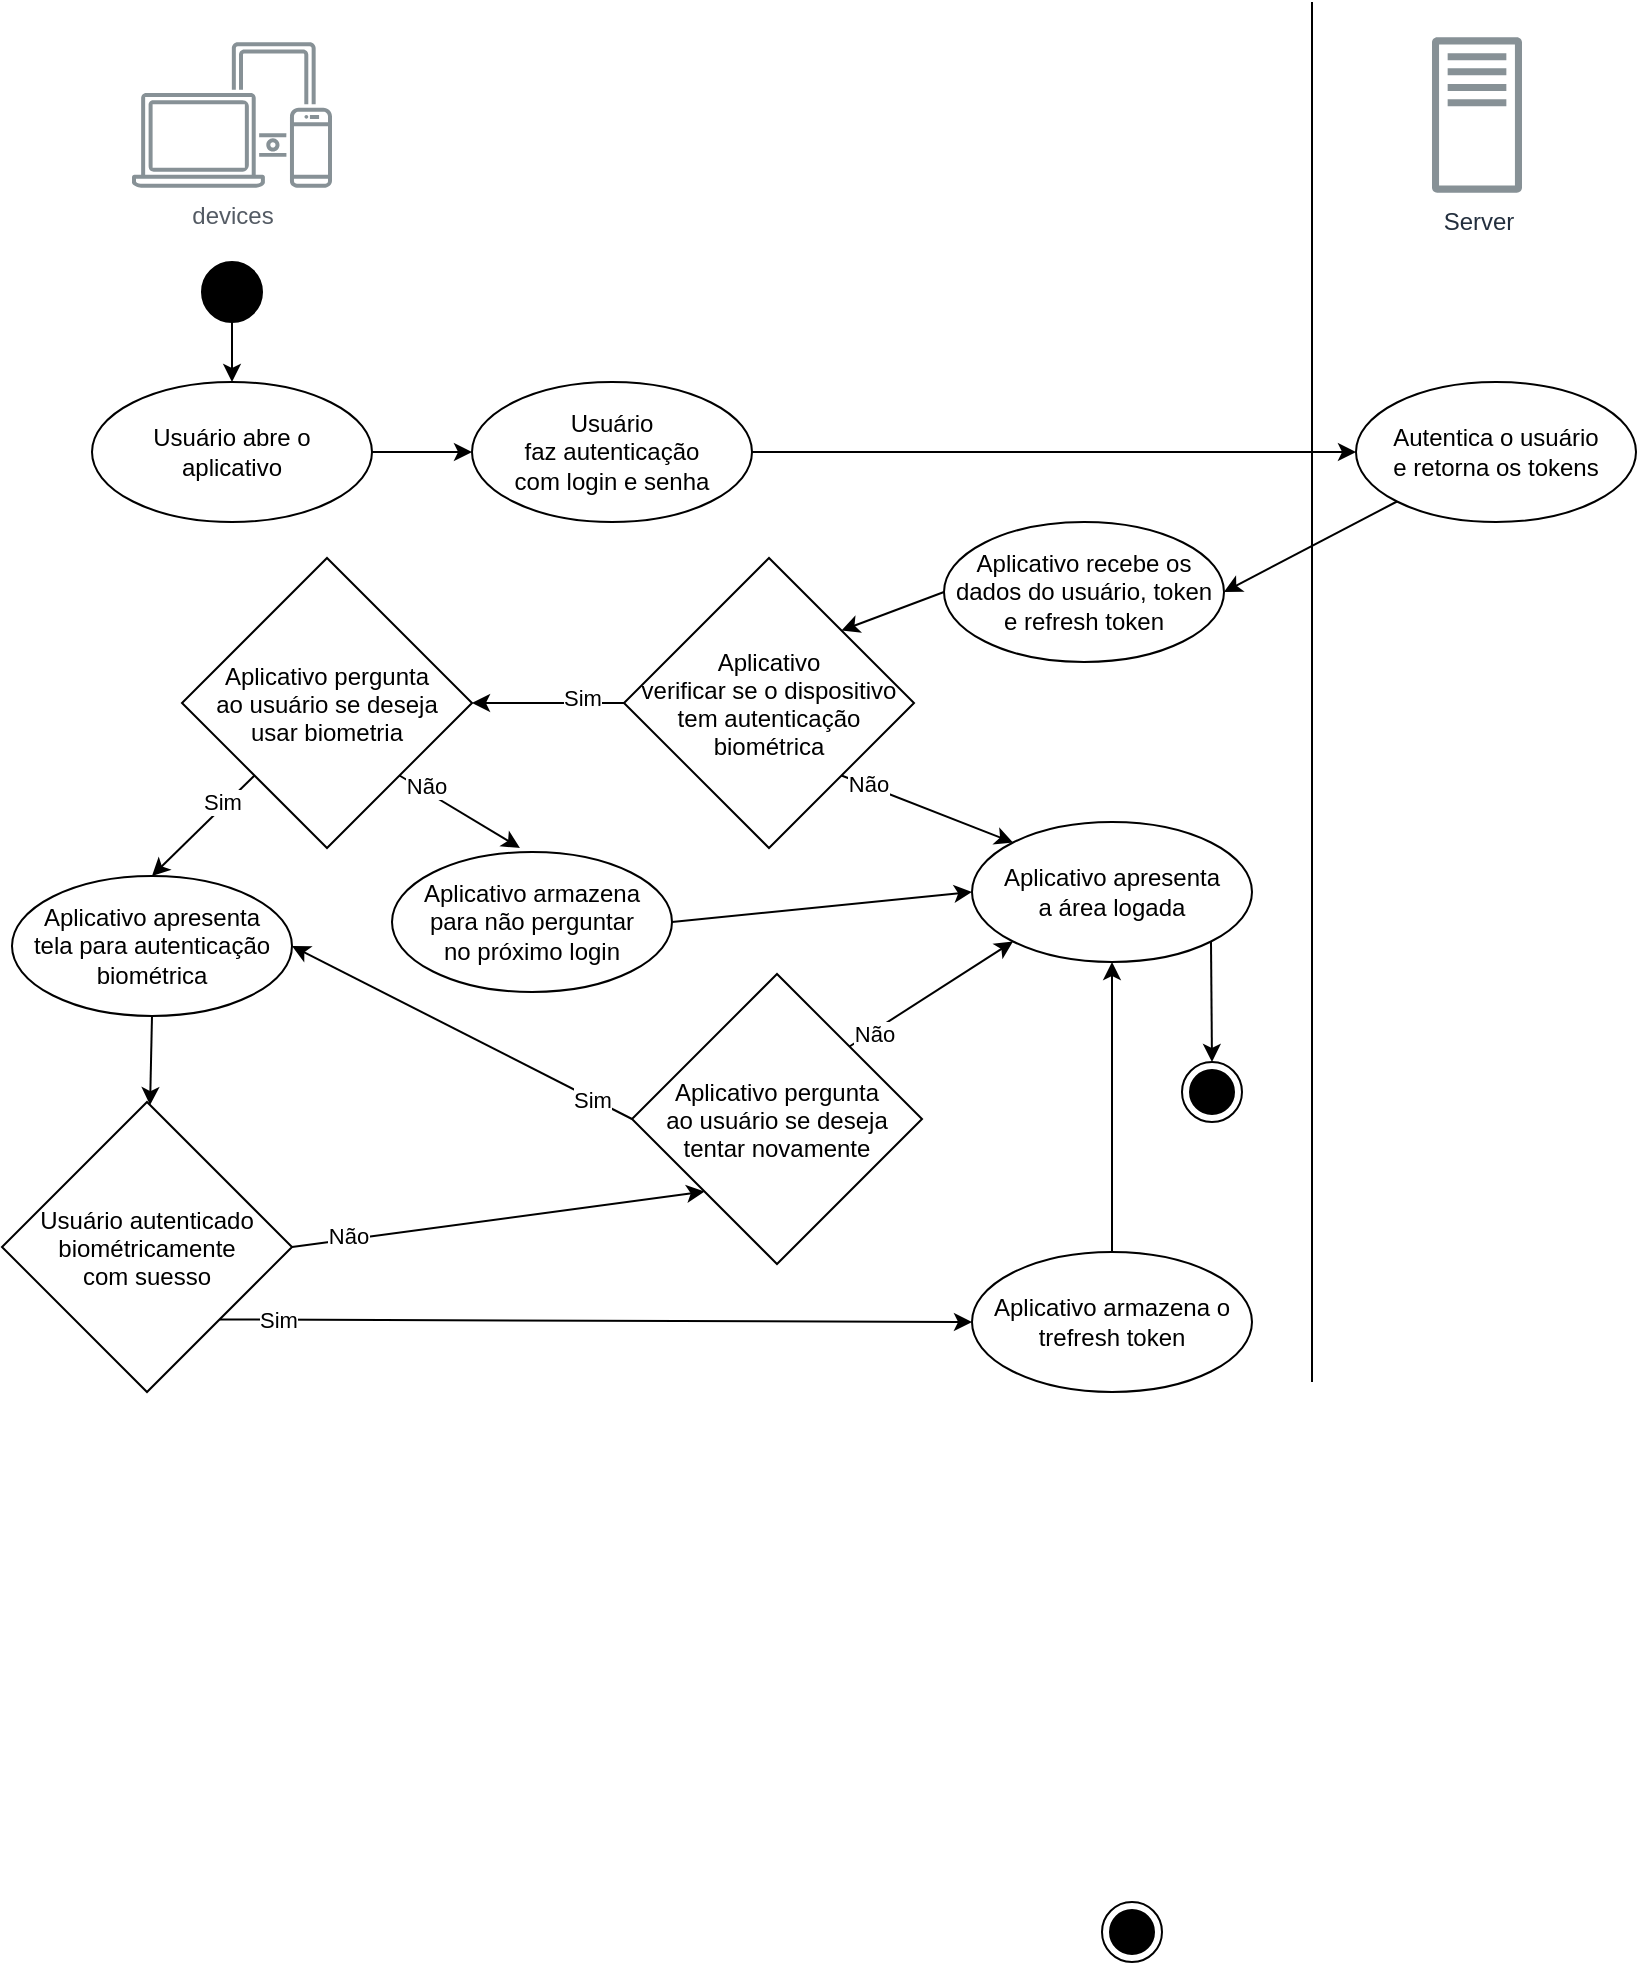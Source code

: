 <mxfile>
    <diagram id="k7s7zhlmIAUCUSL8ZSCn" name="Page-1">
        <mxGraphModel dx="1968" dy="773" grid="1" gridSize="10" guides="1" tooltips="1" connect="1" arrows="1" fold="1" page="1" pageScale="1" pageWidth="850" pageHeight="1100" math="0" shadow="0">
            <root>
                <mxCell id="0"/>
                <mxCell id="1" parent="0"/>
                <mxCell id="2" value="devices" style="sketch=0;outlineConnect=0;gradientColor=none;fontColor=#545B64;strokeColor=none;fillColor=#879196;dashed=0;verticalLabelPosition=bottom;verticalAlign=top;align=center;html=1;fontSize=12;fontStyle=0;aspect=fixed;shape=mxgraph.aws4.illustration_devices;pointerEvents=1" parent="1" vertex="1">
                    <mxGeometry x="80" y="60" width="100" height="73" as="geometry"/>
                </mxCell>
                <mxCell id="3" value="Server" style="sketch=0;outlineConnect=0;fontColor=#232F3E;gradientColor=none;fillColor=#879196;strokeColor=none;dashed=0;verticalLabelPosition=bottom;verticalAlign=top;align=center;html=1;fontSize=12;fontStyle=0;aspect=fixed;pointerEvents=1;shape=mxgraph.aws4.traditional_server;" parent="1" vertex="1">
                    <mxGeometry x="730" y="57.5" width="45" height="78" as="geometry"/>
                </mxCell>
                <mxCell id="18" value="" style="endArrow=none;html=1;" edge="1" parent="1">
                    <mxGeometry width="50" height="50" relative="1" as="geometry">
                        <mxPoint x="670" y="730" as="sourcePoint"/>
                        <mxPoint x="670" y="40" as="targetPoint"/>
                    </mxGeometry>
                </mxCell>
                <mxCell id="50" style="edgeStyle=none;html=1;exitX=0.5;exitY=1;exitDx=0;exitDy=0;entryX=0.5;entryY=0;entryDx=0;entryDy=0;" edge="1" parent="1" source="19" target="20">
                    <mxGeometry relative="1" as="geometry"/>
                </mxCell>
                <mxCell id="19" value="" style="ellipse;fillColor=strokeColor;" vertex="1" parent="1">
                    <mxGeometry x="115" y="170" width="30" height="30" as="geometry"/>
                </mxCell>
                <mxCell id="31" style="edgeStyle=none;html=1;exitX=1;exitY=0.5;exitDx=0;exitDy=0;entryX=0;entryY=0.5;entryDx=0;entryDy=0;" edge="1" parent="1" source="20" target="21">
                    <mxGeometry relative="1" as="geometry"/>
                </mxCell>
                <mxCell id="20" value="Usuário abre o&lt;br&gt;aplicativo" style="ellipse;whiteSpace=wrap;html=1;" vertex="1" parent="1">
                    <mxGeometry x="60" y="230" width="140" height="70" as="geometry"/>
                </mxCell>
                <mxCell id="51" style="edgeStyle=none;html=1;exitX=1;exitY=0.5;exitDx=0;exitDy=0;" edge="1" parent="1" source="21" target="24">
                    <mxGeometry relative="1" as="geometry"/>
                </mxCell>
                <mxCell id="21" value="Usuário&lt;br&gt;faz autenticação&lt;br&gt;com login e senha" style="ellipse;whiteSpace=wrap;html=1;" vertex="1" parent="1">
                    <mxGeometry x="250" y="230" width="140" height="70" as="geometry"/>
                </mxCell>
                <mxCell id="36" style="edgeStyle=none;html=1;exitX=0.5;exitY=1;exitDx=0;exitDy=0;" edge="1" parent="1" source="23" target="27">
                    <mxGeometry relative="1" as="geometry"/>
                </mxCell>
                <mxCell id="37" value="Sim" style="edgeLabel;html=1;align=center;verticalAlign=middle;resizable=0;points=[];" vertex="1" connectable="0" parent="36">
                    <mxGeometry x="-0.448" y="-3" relative="1" as="geometry">
                        <mxPoint as="offset"/>
                    </mxGeometry>
                </mxCell>
                <mxCell id="55" style="edgeStyle=none;html=1;exitX=1;exitY=0;exitDx=0;exitDy=0;entryX=0;entryY=0;entryDx=0;entryDy=0;" edge="1" parent="1" source="23" target="25">
                    <mxGeometry relative="1" as="geometry"/>
                </mxCell>
                <mxCell id="56" value="Não" style="edgeLabel;html=1;align=center;verticalAlign=middle;resizable=0;points=[];" vertex="1" connectable="0" parent="55">
                    <mxGeometry x="-0.712" y="1" relative="1" as="geometry">
                        <mxPoint as="offset"/>
                    </mxGeometry>
                </mxCell>
                <mxCell id="23" value="Aplicativo&#10;verificar se o dispositivo&#10;tem autenticação&#10;biométrica" style="rhombus;direction=south;" vertex="1" parent="1">
                    <mxGeometry x="326" y="318" width="145" height="145" as="geometry"/>
                </mxCell>
                <mxCell id="53" style="edgeStyle=none;html=1;exitX=0;exitY=1;exitDx=0;exitDy=0;entryX=1;entryY=0.5;entryDx=0;entryDy=0;" edge="1" parent="1" source="24" target="52">
                    <mxGeometry relative="1" as="geometry"/>
                </mxCell>
                <mxCell id="24" value="Autentica o usuário&lt;br&gt;e retorna os tokens" style="ellipse;whiteSpace=wrap;html=1;" vertex="1" parent="1">
                    <mxGeometry x="692" y="230" width="140" height="70" as="geometry"/>
                </mxCell>
                <mxCell id="65" style="edgeStyle=none;html=1;exitX=1;exitY=1;exitDx=0;exitDy=0;entryX=0.5;entryY=0;entryDx=0;entryDy=0;" edge="1" parent="1" source="25" target="64">
                    <mxGeometry relative="1" as="geometry"/>
                </mxCell>
                <mxCell id="25" value="Aplicativo apresenta&lt;br&gt;a área logada" style="ellipse;whiteSpace=wrap;html=1;" vertex="1" parent="1">
                    <mxGeometry x="500" y="450" width="140" height="70" as="geometry"/>
                </mxCell>
                <mxCell id="43" style="edgeStyle=none;html=1;exitX=0.5;exitY=1;exitDx=0;exitDy=0;" edge="1" parent="1" source="26" target="28">
                    <mxGeometry relative="1" as="geometry"/>
                </mxCell>
                <mxCell id="26" value="Aplicativo apresenta&lt;br&gt;tela para autenticação&lt;br&gt;biométrica" style="ellipse;whiteSpace=wrap;html=1;" vertex="1" parent="1">
                    <mxGeometry x="20" y="477" width="140" height="70" as="geometry"/>
                </mxCell>
                <mxCell id="40" style="edgeStyle=none;html=1;exitX=1;exitY=1;exitDx=0;exitDy=0;entryX=0.5;entryY=0;entryDx=0;entryDy=0;" edge="1" parent="1" source="27" target="26">
                    <mxGeometry relative="1" as="geometry"/>
                </mxCell>
                <mxCell id="41" value="Sim" style="edgeLabel;html=1;align=center;verticalAlign=middle;resizable=0;points=[];" vertex="1" connectable="0" parent="40">
                    <mxGeometry x="-0.433" y="-2" relative="1" as="geometry">
                        <mxPoint as="offset"/>
                    </mxGeometry>
                </mxCell>
                <mxCell id="57" style="edgeStyle=none;html=1;exitX=1;exitY=0;exitDx=0;exitDy=0;entryX=0.457;entryY=-0.029;entryDx=0;entryDy=0;entryPerimeter=0;" edge="1" parent="1" source="27" target="59">
                    <mxGeometry relative="1" as="geometry"/>
                </mxCell>
                <mxCell id="58" value="Não" style="edgeLabel;html=1;align=center;verticalAlign=middle;resizable=0;points=[];" vertex="1" connectable="0" parent="57">
                    <mxGeometry x="-0.886" y="2" relative="1" as="geometry">
                        <mxPoint x="9" y="5" as="offset"/>
                    </mxGeometry>
                </mxCell>
                <mxCell id="27" value="Aplicativo pergunta&#10;ao usuário se deseja&#10;usar biometria" style="rhombus;direction=south;" vertex="1" parent="1">
                    <mxGeometry x="105" y="318" width="145" height="145" as="geometry"/>
                </mxCell>
                <mxCell id="44" style="edgeStyle=none;html=1;exitX=0.5;exitY=0;exitDx=0;exitDy=0;entryX=1;entryY=1;entryDx=0;entryDy=0;" edge="1" parent="1" source="28" target="30">
                    <mxGeometry relative="1" as="geometry"/>
                </mxCell>
                <mxCell id="45" value="Não" style="edgeLabel;html=1;align=center;verticalAlign=middle;resizable=0;points=[];" vertex="1" connectable="0" parent="44">
                    <mxGeometry x="-0.467" y="-2" relative="1" as="geometry">
                        <mxPoint x="-28" as="offset"/>
                    </mxGeometry>
                </mxCell>
                <mxCell id="61" style="edgeStyle=none;html=1;exitX=1;exitY=0;exitDx=0;exitDy=0;entryX=0;entryY=0.5;entryDx=0;entryDy=0;" edge="1" parent="1" source="28" target="29">
                    <mxGeometry relative="1" as="geometry"/>
                </mxCell>
                <mxCell id="62" value="Sim" style="edgeLabel;html=1;align=center;verticalAlign=middle;resizable=0;points=[];" vertex="1" connectable="0" parent="61">
                    <mxGeometry x="-0.847" relative="1" as="geometry">
                        <mxPoint as="offset"/>
                    </mxGeometry>
                </mxCell>
                <mxCell id="28" value="Usuário autenticado&#10;biométricamente&#10;com suesso" style="rhombus;direction=south;" vertex="1" parent="1">
                    <mxGeometry x="15" y="590" width="145" height="145" as="geometry"/>
                </mxCell>
                <mxCell id="63" style="edgeStyle=none;html=1;exitX=0.5;exitY=0;exitDx=0;exitDy=0;entryX=0.5;entryY=1;entryDx=0;entryDy=0;" edge="1" parent="1" source="29" target="25">
                    <mxGeometry relative="1" as="geometry"/>
                </mxCell>
                <mxCell id="29" value="Aplicativo armazena o&lt;br&gt;trefresh token" style="ellipse;whiteSpace=wrap;html=1;" vertex="1" parent="1">
                    <mxGeometry x="500" y="665" width="140" height="70" as="geometry"/>
                </mxCell>
                <mxCell id="46" style="edgeStyle=none;html=1;exitX=0.5;exitY=1;exitDx=0;exitDy=0;entryX=1;entryY=0.5;entryDx=0;entryDy=0;" edge="1" parent="1" source="30" target="26">
                    <mxGeometry relative="1" as="geometry"/>
                </mxCell>
                <mxCell id="47" value="Sim" style="edgeLabel;html=1;align=center;verticalAlign=middle;resizable=0;points=[];" vertex="1" connectable="0" parent="46">
                    <mxGeometry x="-0.414" y="1" relative="1" as="geometry">
                        <mxPoint x="30" y="15" as="offset"/>
                    </mxGeometry>
                </mxCell>
                <mxCell id="66" style="edgeStyle=none;html=1;exitX=0;exitY=0;exitDx=0;exitDy=0;entryX=0;entryY=1;entryDx=0;entryDy=0;" edge="1" parent="1" source="30" target="25">
                    <mxGeometry relative="1" as="geometry"/>
                </mxCell>
                <mxCell id="67" value="Não" style="edgeLabel;html=1;align=center;verticalAlign=middle;resizable=0;points=[];" vertex="1" connectable="0" parent="66">
                    <mxGeometry x="-0.711" y="-1" relative="1" as="geometry">
                        <mxPoint as="offset"/>
                    </mxGeometry>
                </mxCell>
                <mxCell id="30" value="Aplicativo pergunta&#10;ao usuário se deseja&#10;tentar novamente" style="rhombus;direction=south;" vertex="1" parent="1">
                    <mxGeometry x="330" y="526" width="145" height="145" as="geometry"/>
                </mxCell>
                <mxCell id="33" value="" style="ellipse;html=1;shape=endState;fillColor=strokeColor;" vertex="1" parent="1">
                    <mxGeometry x="565" y="990" width="30" height="30" as="geometry"/>
                </mxCell>
                <mxCell id="54" style="edgeStyle=none;html=1;exitX=0;exitY=0.5;exitDx=0;exitDy=0;entryX=0;entryY=0;entryDx=0;entryDy=0;" edge="1" parent="1" source="52" target="23">
                    <mxGeometry relative="1" as="geometry"/>
                </mxCell>
                <mxCell id="52" value="Aplicativo recebe os&lt;br&gt;dados do usuário, token e refresh token" style="ellipse;whiteSpace=wrap;html=1;" vertex="1" parent="1">
                    <mxGeometry x="486" y="300" width="140" height="70" as="geometry"/>
                </mxCell>
                <mxCell id="60" style="edgeStyle=none;html=1;exitX=1;exitY=0.5;exitDx=0;exitDy=0;entryX=0;entryY=0.5;entryDx=0;entryDy=0;" edge="1" parent="1" source="59" target="25">
                    <mxGeometry relative="1" as="geometry"/>
                </mxCell>
                <mxCell id="59" value="Aplicativo armazena&lt;br&gt;para não perguntar&lt;br&gt;no próximo login" style="ellipse;whiteSpace=wrap;html=1;" vertex="1" parent="1">
                    <mxGeometry x="210" y="465" width="140" height="70" as="geometry"/>
                </mxCell>
                <mxCell id="64" value="" style="ellipse;html=1;shape=endState;fillColor=strokeColor;" vertex="1" parent="1">
                    <mxGeometry x="605" y="570" width="30" height="30" as="geometry"/>
                </mxCell>
            </root>
        </mxGraphModel>
    </diagram>
</mxfile>